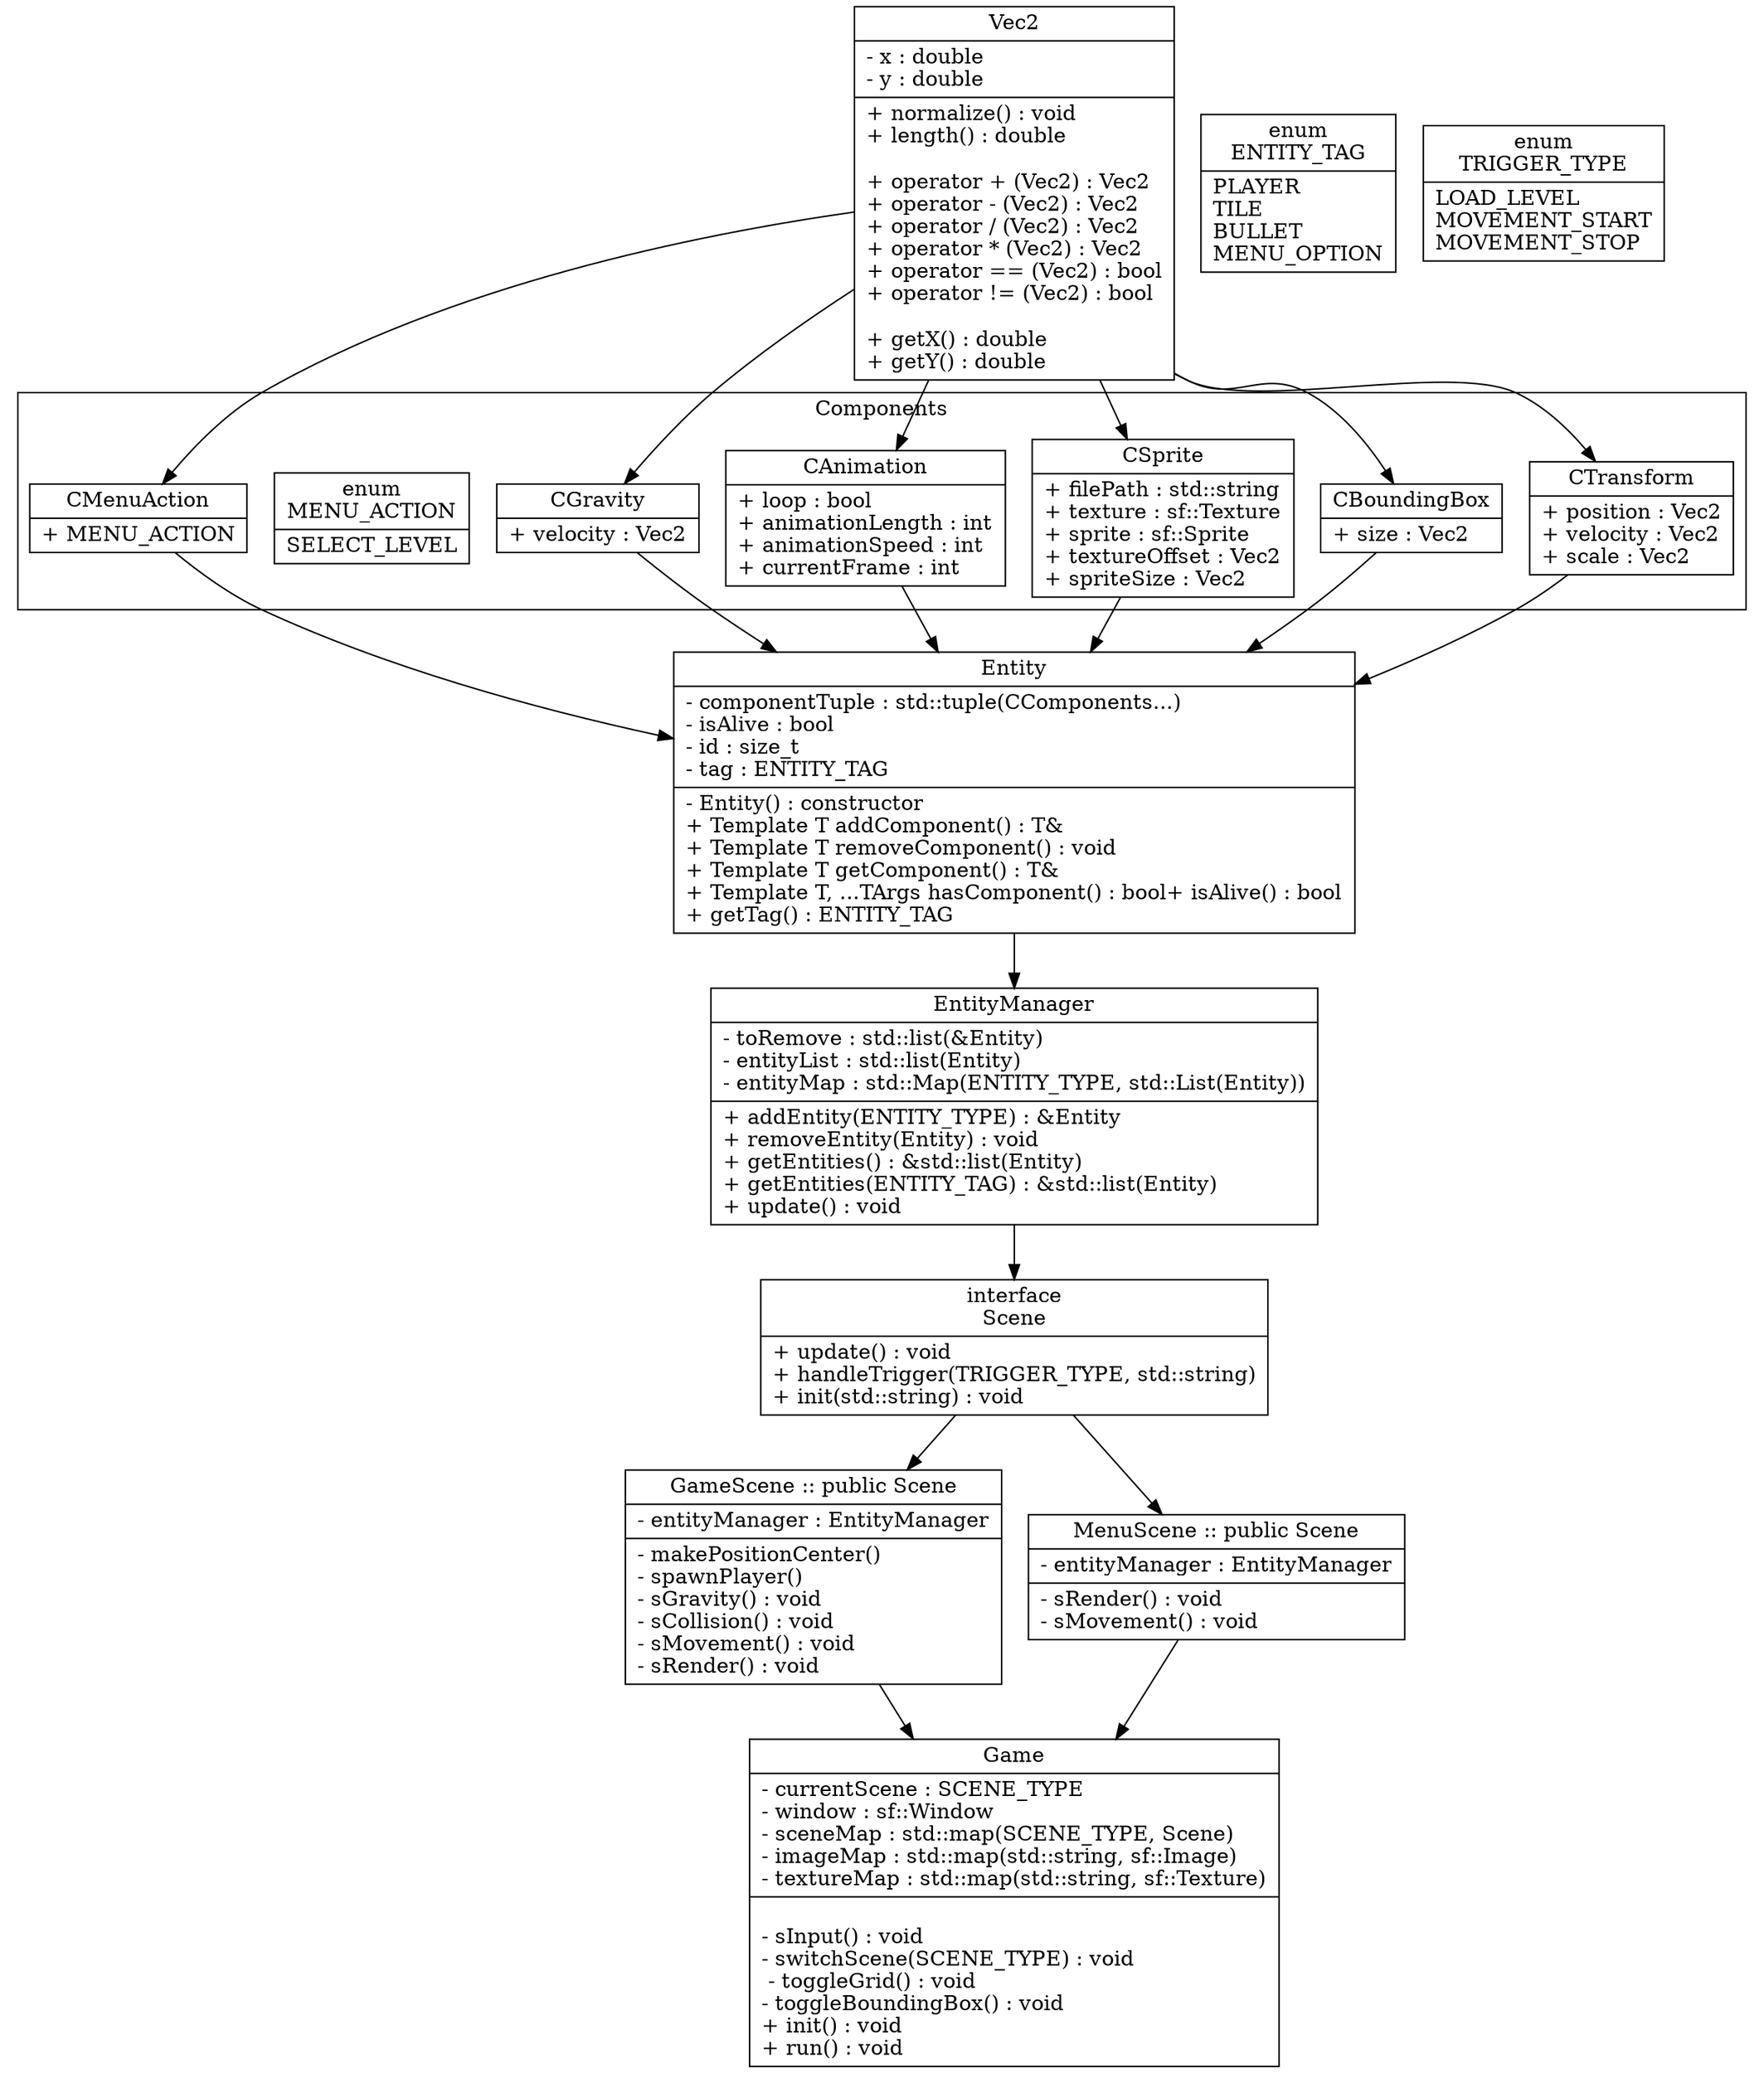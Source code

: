 digraph classes
{
	node [shape=record];

	Vec2
	[
		label=
		"{
			Vec2|
			- x : double\l
			- y : double\l|
			+ normalize() : void\l
			+ length() : double\l\l
			+ operator + (Vec2) : Vec2\l
			+ operator - (Vec2) : Vec2\l
			+ operator / (Vec2) : Vec2\l
			+ operator * (Vec2) : Vec2\l
			+ operator == (Vec2) : bool\l
			+ operator != (Vec2) : bool\l\l
			+ getX() : double\l
			+ getY() : double\l
		}"
	];

	subgraph clusterComponents
	{
		label="Components"
		CTransform
		[
			label=
			"{
				CTransform|
				+ position : Vec2\l
				+ velocity : Vec2\l
				+ scale : Vec2\l
			}"
		];

		CBoundingBox
		[
			label=
			"{
				CBoundingBox|
				+ size : Vec2\l
			}"
		];

		CSprite
		[
			label=
			"{
				CSprite|
				+ filePath : std::string\l
				+ texture : sf::Texture\l
				+ sprite : sf::Sprite\l
				+ textureOffset : Vec2\l
				+ spriteSize : Vec2\l
			}"
		]

		CAnimation
		[
			label=
			"{
				CAnimation|
				+ loop : bool\l
				+ animationLength : int\l
				+ animationSpeed : int\l
				+ currentFrame : int\l
			}" 
		];

		CGravity
		[
			label=
			"{
				CGravity|
				+ velocity : Vec2\l
			}"
		];

		MENU_ACTION
		[
			label=
			"{
				enum\n
				MENU_ACTION|
				SELECT_LEVEL
			}"
		];
		
		CMenuAction
		[
			label=
			"{
				CMenuAction|
				+ MENU_ACTION
			}"
		];

	}

	ENTITY_TAG
	[
		label=
		"{
			enum\n
			ENTITY_TAG|
			PLAYER\l
			TILE\l
			BULLET\l
			MENU_OPTION\l
		}"
	];

	Entity
	[
		label=
		"{
			Entity|
			- componentTuple : std::tuple(CComponents...)\l
			- isAlive : bool\l
			- id : size_t\l
			- tag : ENTITY_TAG\l|
			- Entity() : constructor\l
			+ Template T addComponent() : T&\l
			+ Template T removeComponent() : void\l
			+ Template T getComponent() : T&\l
			+ Template T, ...TArgs hasComponent() : bool
			+ isAlive() : bool\l
			+ getTag() :  ENTITY_TAG\l
		}"
	];

	EntityManager
	[
		label=
		"{
			EntityManager|
			- toRemove : std::list(&Entity)\l
			- entityList : std::list(Entity)\l
			- entityMap : std::Map(ENTITY_TYPE, std::List(Entity))|
			+ addEntity(ENTITY_TYPE) : &Entity\l
			+ removeEntity(Entity) : void\l
			+ getEntities() : &std::list(Entity)\l
			+ getEntities(ENTITY_TAG) : &std::list(Entity)\l
			+ update() : void\l
		}"
	];

	TRIGGER_TYPE
	[
		label=
		"{
			enum\n
			TRIGGER_TYPE|
			LOAD_LEVEL\l
			MOVEMENT_START\l
			MOVEMENT_STOP\l
		}"
	];

	SceneInterface
	[
		label=
		"{
			interface\n
			Scene|
			+ update() : void\l
			+ handleTrigger(TRIGGER_TYPE, std::string)\l
			+ init(std::string) : void\l
		}"
	];
	
	GameScene
	[
		label=
		"{
			GameScene :: public Scene|
			- entityManager : EntityManager\l|
			- makePositionCenter()\l
			- spawnPlayer()\l
			- sGravity() : void\l
			- sCollision() : void\l
			- sMovement() : void \l
			- sRender() : void\l
		}"
	];

	MenuScene
	[
		label=
		"{
			MenuScene :: public Scene|
			- entityManager : EntityManager\l|
			- sRender() : void\l
			- sMovement() : void\l
		}"
	];
	
	Game
	[
		label=
		"{
			Game|
			- currentScene : SCENE_TYPE\l
			- window : sf::Window\l
			- sceneMap : std::map(SCENE_TYPE, Scene)\l
			- imageMap : std::map(std::string, sf::Image)\l
			- textureMap : std::map(std::string, sf::Texture)|\l
			- sInput() : void\l
			- switchScene(SCENE_TYPE) : void\l 
			- toggleGrid() : void\l
			- toggleBoundingBox() : void\l
			+ init() : void\l
			+ run() : void\l
		}"
	];

	Vec2 -> {CSprite, CAnimation, CBoundingBox, CGravity, CTransform, CMenuAction};
	{CSprite, CAnimation, CBoundingBox, CGravity, CTransform, CMenuAction} -> Entity;
	Entity -> EntityManager;
	EntityManager -> SceneInterface -> {GameScene, MenuScene};
	{GameScene, MenuScene} -> Game;
}
